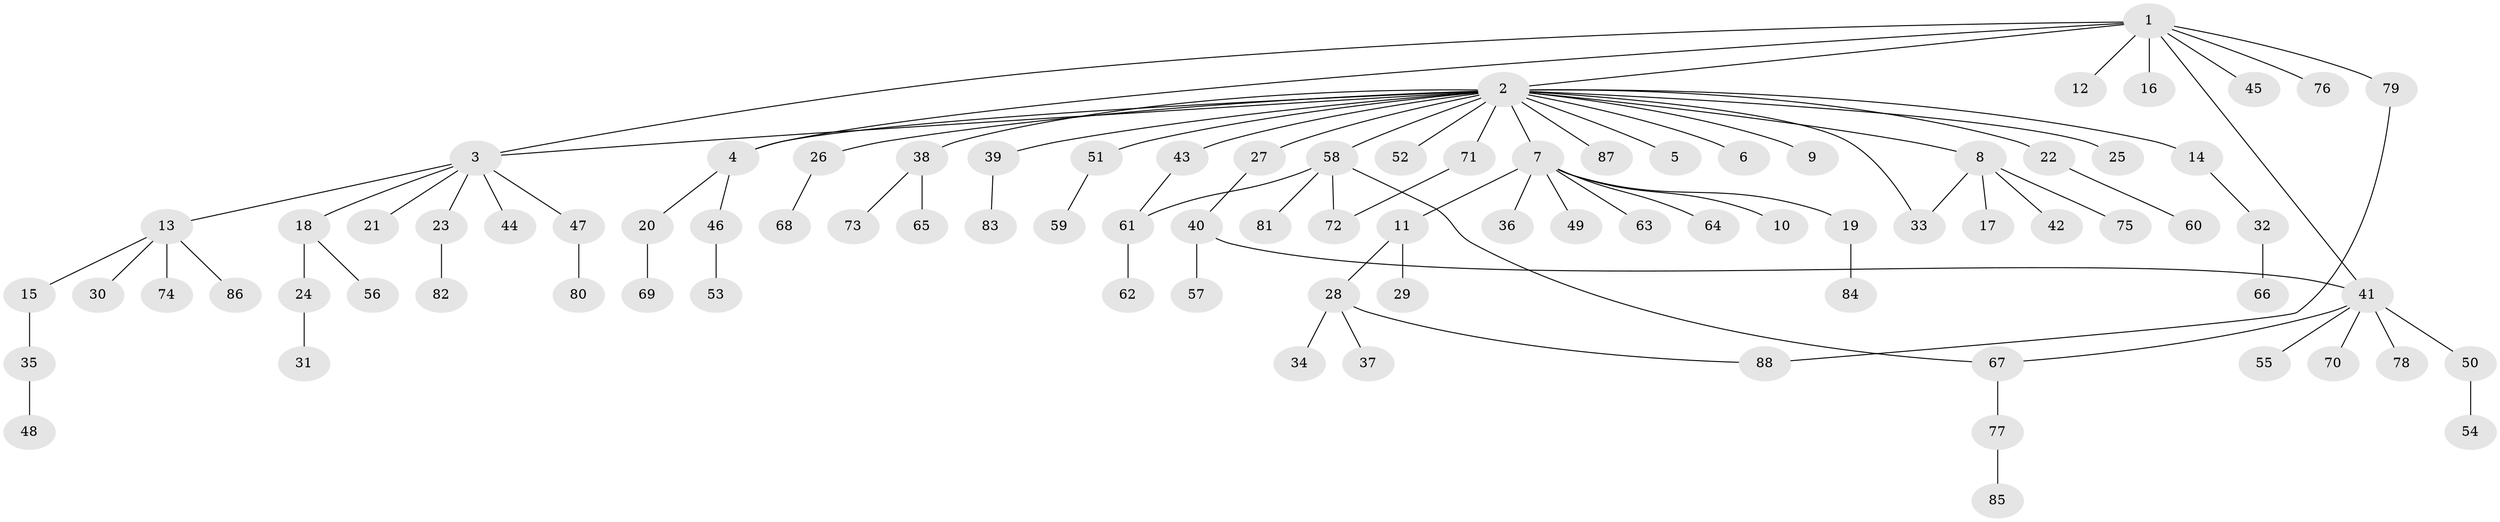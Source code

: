// Generated by graph-tools (version 1.1) at 2025/26/03/09/25 03:26:01]
// undirected, 88 vertices, 95 edges
graph export_dot {
graph [start="1"]
  node [color=gray90,style=filled];
  1;
  2;
  3;
  4;
  5;
  6;
  7;
  8;
  9;
  10;
  11;
  12;
  13;
  14;
  15;
  16;
  17;
  18;
  19;
  20;
  21;
  22;
  23;
  24;
  25;
  26;
  27;
  28;
  29;
  30;
  31;
  32;
  33;
  34;
  35;
  36;
  37;
  38;
  39;
  40;
  41;
  42;
  43;
  44;
  45;
  46;
  47;
  48;
  49;
  50;
  51;
  52;
  53;
  54;
  55;
  56;
  57;
  58;
  59;
  60;
  61;
  62;
  63;
  64;
  65;
  66;
  67;
  68;
  69;
  70;
  71;
  72;
  73;
  74;
  75;
  76;
  77;
  78;
  79;
  80;
  81;
  82;
  83;
  84;
  85;
  86;
  87;
  88;
  1 -- 2;
  1 -- 3;
  1 -- 4;
  1 -- 12;
  1 -- 16;
  1 -- 41;
  1 -- 45;
  1 -- 76;
  1 -- 79;
  2 -- 3;
  2 -- 4;
  2 -- 5;
  2 -- 6;
  2 -- 7;
  2 -- 8;
  2 -- 9;
  2 -- 14;
  2 -- 22;
  2 -- 25;
  2 -- 26;
  2 -- 27;
  2 -- 33;
  2 -- 38;
  2 -- 39;
  2 -- 43;
  2 -- 51;
  2 -- 52;
  2 -- 58;
  2 -- 71;
  2 -- 87;
  3 -- 13;
  3 -- 18;
  3 -- 21;
  3 -- 23;
  3 -- 44;
  3 -- 47;
  4 -- 20;
  4 -- 46;
  7 -- 10;
  7 -- 11;
  7 -- 19;
  7 -- 36;
  7 -- 49;
  7 -- 63;
  7 -- 64;
  8 -- 17;
  8 -- 33;
  8 -- 42;
  8 -- 75;
  11 -- 28;
  11 -- 29;
  13 -- 15;
  13 -- 30;
  13 -- 74;
  13 -- 86;
  14 -- 32;
  15 -- 35;
  18 -- 24;
  18 -- 56;
  19 -- 84;
  20 -- 69;
  22 -- 60;
  23 -- 82;
  24 -- 31;
  26 -- 68;
  27 -- 40;
  28 -- 34;
  28 -- 37;
  28 -- 88;
  32 -- 66;
  35 -- 48;
  38 -- 65;
  38 -- 73;
  39 -- 83;
  40 -- 41;
  40 -- 57;
  41 -- 50;
  41 -- 55;
  41 -- 67;
  41 -- 70;
  41 -- 78;
  43 -- 61;
  46 -- 53;
  47 -- 80;
  50 -- 54;
  51 -- 59;
  58 -- 61;
  58 -- 67;
  58 -- 72;
  58 -- 81;
  61 -- 62;
  67 -- 77;
  71 -- 72;
  77 -- 85;
  79 -- 88;
}
